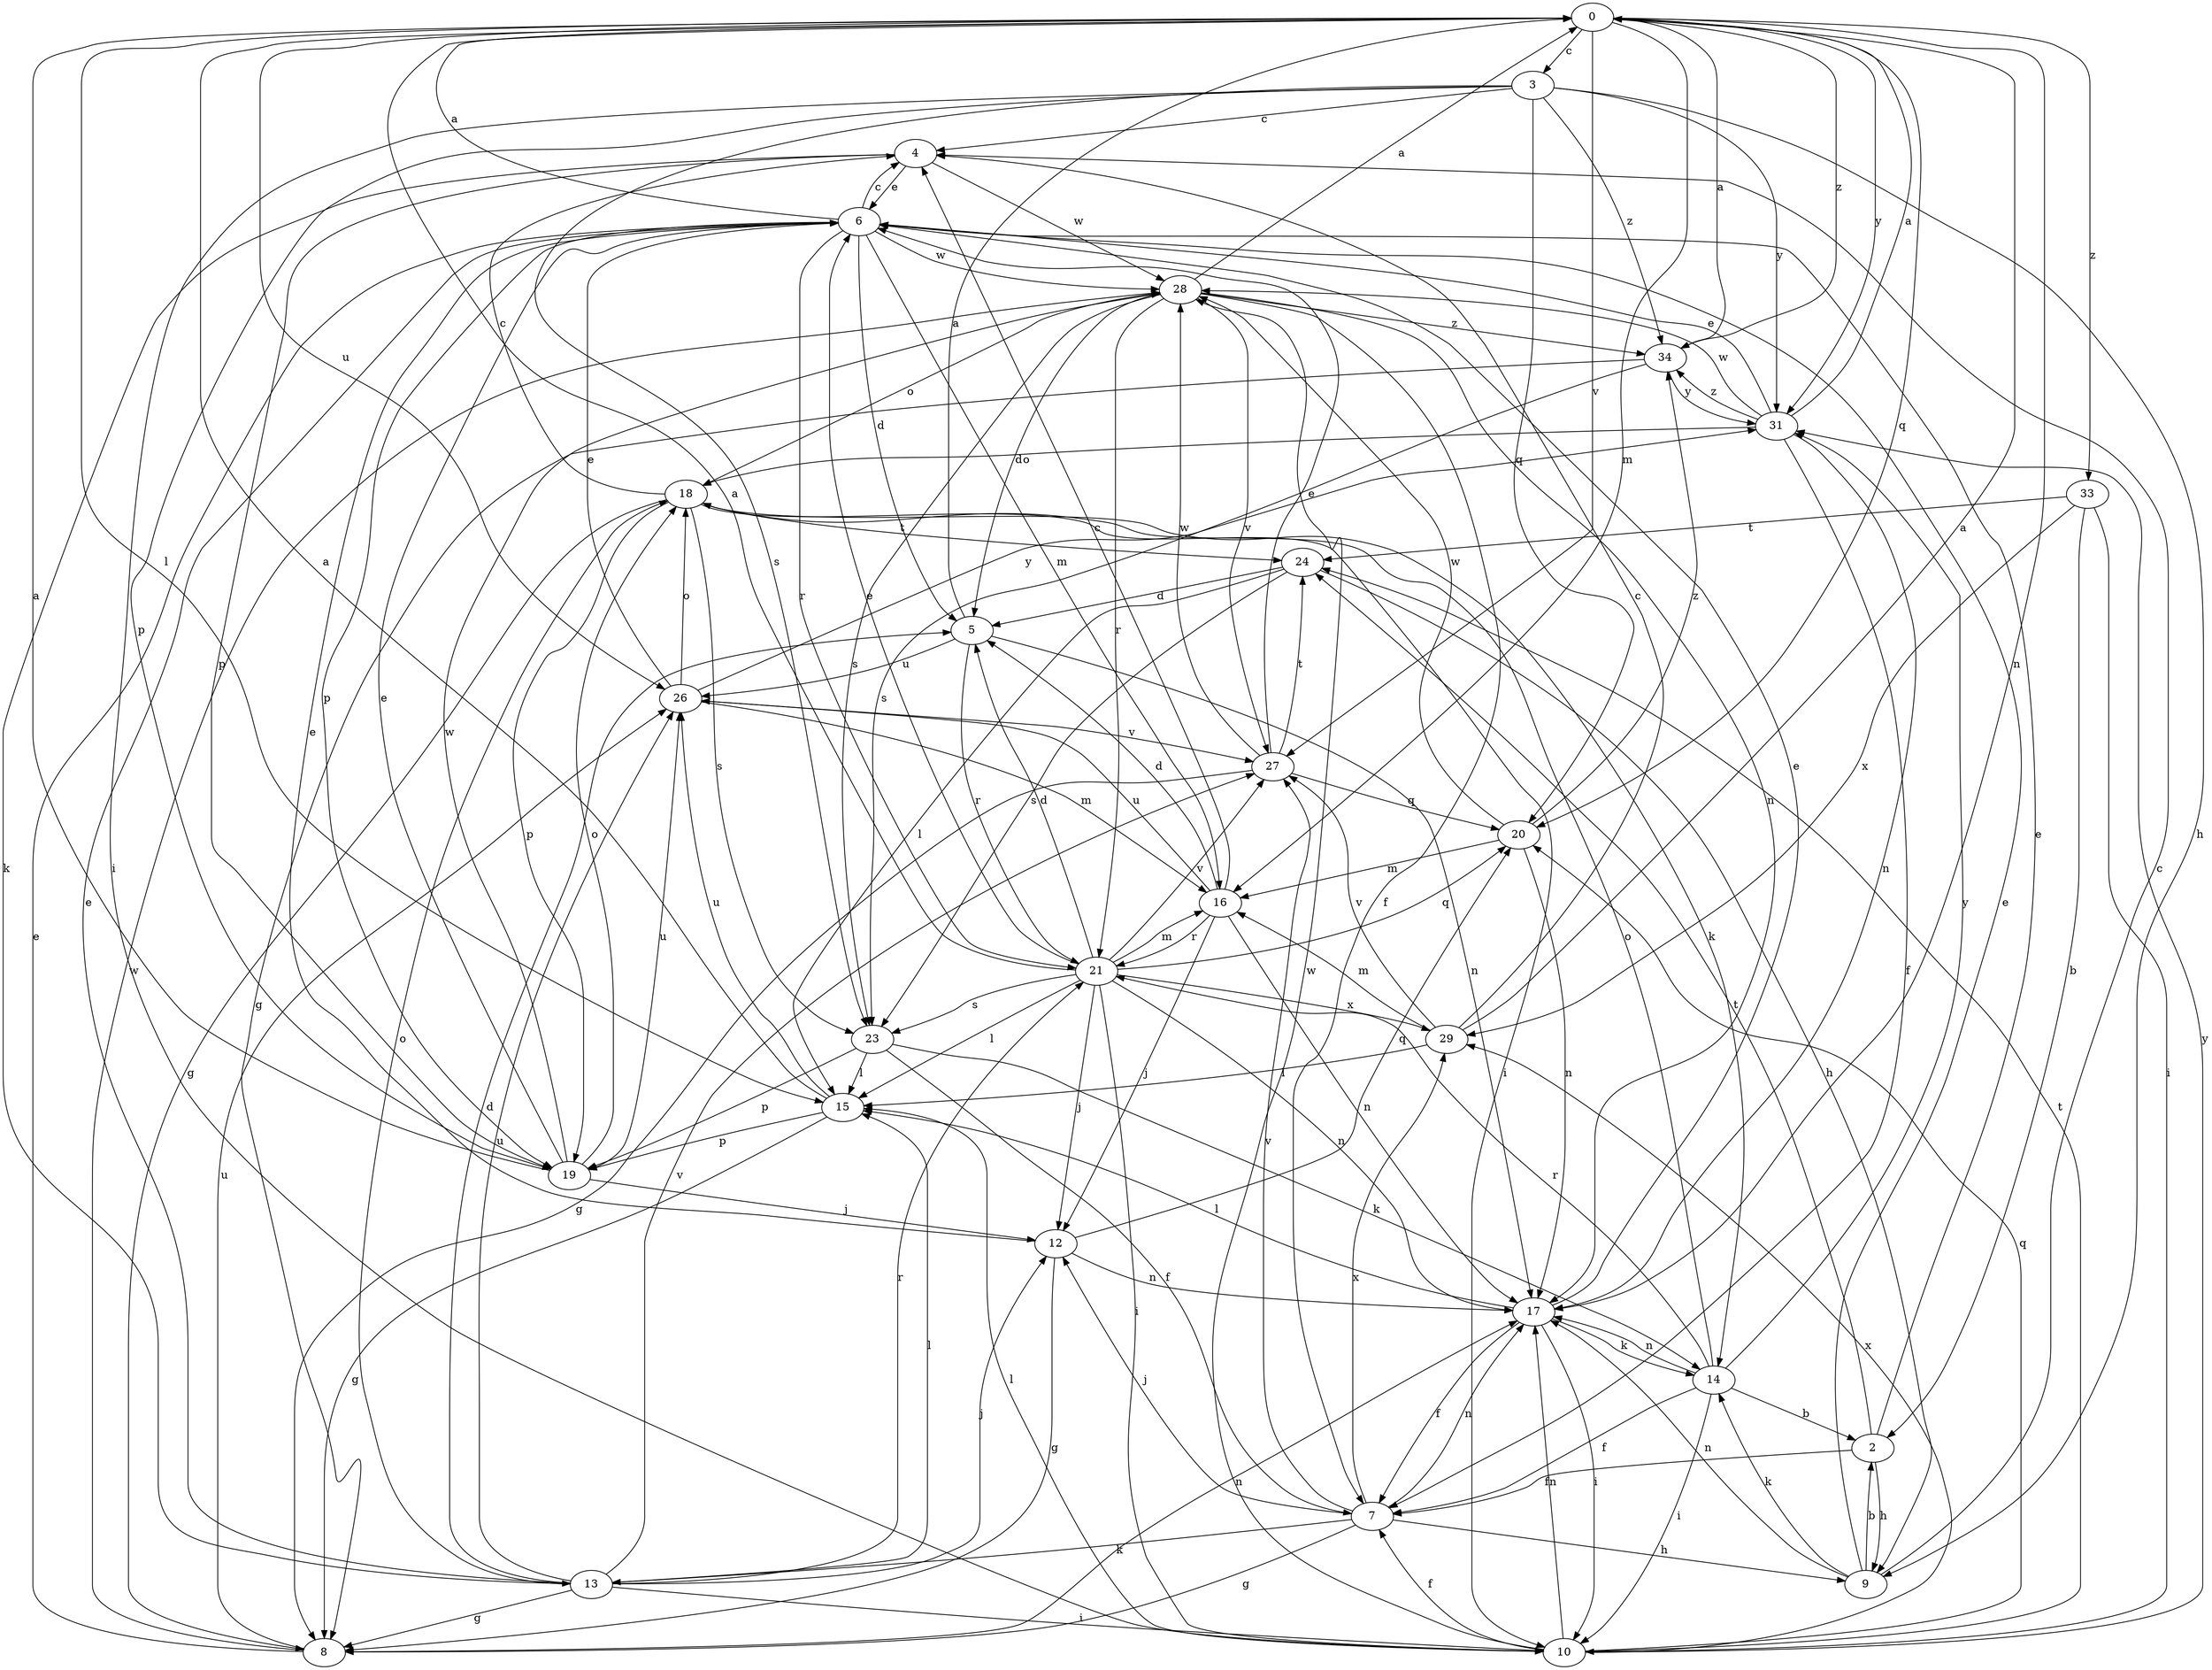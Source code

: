 strict digraph  {
0;
2;
3;
4;
5;
6;
7;
8;
9;
10;
12;
13;
14;
15;
16;
17;
18;
19;
20;
21;
23;
24;
26;
27;
28;
29;
31;
33;
34;
0 -> 3  [label=c];
0 -> 15  [label=l];
0 -> 16  [label=m];
0 -> 17  [label=n];
0 -> 20  [label=q];
0 -> 26  [label=u];
0 -> 27  [label=v];
0 -> 31  [label=y];
0 -> 33  [label=z];
0 -> 34  [label=z];
2 -> 6  [label=e];
2 -> 7  [label=f];
2 -> 9  [label=h];
2 -> 24  [label=t];
3 -> 4  [label=c];
3 -> 9  [label=h];
3 -> 10  [label=i];
3 -> 19  [label=p];
3 -> 20  [label=q];
3 -> 23  [label=s];
3 -> 31  [label=y];
3 -> 34  [label=z];
4 -> 6  [label=e];
4 -> 13  [label=k];
4 -> 19  [label=p];
4 -> 28  [label=w];
5 -> 0  [label=a];
5 -> 17  [label=n];
5 -> 21  [label=r];
5 -> 26  [label=u];
6 -> 0  [label=a];
6 -> 4  [label=c];
6 -> 5  [label=d];
6 -> 16  [label=m];
6 -> 19  [label=p];
6 -> 21  [label=r];
6 -> 28  [label=w];
7 -> 8  [label=g];
7 -> 9  [label=h];
7 -> 12  [label=j];
7 -> 13  [label=k];
7 -> 17  [label=n];
7 -> 27  [label=v];
7 -> 29  [label=x];
8 -> 6  [label=e];
8 -> 17  [label=n];
8 -> 26  [label=u];
8 -> 28  [label=w];
9 -> 2  [label=b];
9 -> 4  [label=c];
9 -> 6  [label=e];
9 -> 14  [label=k];
9 -> 17  [label=n];
10 -> 7  [label=f];
10 -> 15  [label=l];
10 -> 17  [label=n];
10 -> 20  [label=q];
10 -> 24  [label=t];
10 -> 28  [label=w];
10 -> 29  [label=x];
10 -> 31  [label=y];
12 -> 6  [label=e];
12 -> 8  [label=g];
12 -> 17  [label=n];
12 -> 20  [label=q];
13 -> 5  [label=d];
13 -> 6  [label=e];
13 -> 8  [label=g];
13 -> 10  [label=i];
13 -> 12  [label=j];
13 -> 15  [label=l];
13 -> 18  [label=o];
13 -> 21  [label=r];
13 -> 26  [label=u];
13 -> 27  [label=v];
14 -> 2  [label=b];
14 -> 7  [label=f];
14 -> 10  [label=i];
14 -> 17  [label=n];
14 -> 18  [label=o];
14 -> 21  [label=r];
14 -> 31  [label=y];
15 -> 0  [label=a];
15 -> 8  [label=g];
15 -> 19  [label=p];
15 -> 26  [label=u];
16 -> 4  [label=c];
16 -> 5  [label=d];
16 -> 12  [label=j];
16 -> 17  [label=n];
16 -> 21  [label=r];
16 -> 26  [label=u];
17 -> 6  [label=e];
17 -> 7  [label=f];
17 -> 10  [label=i];
17 -> 14  [label=k];
17 -> 15  [label=l];
18 -> 4  [label=c];
18 -> 8  [label=g];
18 -> 10  [label=i];
18 -> 14  [label=k];
18 -> 19  [label=p];
18 -> 23  [label=s];
18 -> 24  [label=t];
19 -> 0  [label=a];
19 -> 6  [label=e];
19 -> 12  [label=j];
19 -> 18  [label=o];
19 -> 26  [label=u];
19 -> 28  [label=w];
20 -> 16  [label=m];
20 -> 17  [label=n];
20 -> 28  [label=w];
20 -> 34  [label=z];
21 -> 0  [label=a];
21 -> 5  [label=d];
21 -> 6  [label=e];
21 -> 10  [label=i];
21 -> 12  [label=j];
21 -> 15  [label=l];
21 -> 16  [label=m];
21 -> 17  [label=n];
21 -> 20  [label=q];
21 -> 23  [label=s];
21 -> 27  [label=v];
21 -> 29  [label=x];
23 -> 7  [label=f];
23 -> 14  [label=k];
23 -> 15  [label=l];
23 -> 19  [label=p];
24 -> 5  [label=d];
24 -> 9  [label=h];
24 -> 15  [label=l];
24 -> 23  [label=s];
26 -> 6  [label=e];
26 -> 16  [label=m];
26 -> 18  [label=o];
26 -> 27  [label=v];
26 -> 31  [label=y];
27 -> 6  [label=e];
27 -> 8  [label=g];
27 -> 20  [label=q];
27 -> 24  [label=t];
27 -> 28  [label=w];
28 -> 0  [label=a];
28 -> 5  [label=d];
28 -> 7  [label=f];
28 -> 17  [label=n];
28 -> 18  [label=o];
28 -> 21  [label=r];
28 -> 23  [label=s];
28 -> 27  [label=v];
28 -> 34  [label=z];
29 -> 0  [label=a];
29 -> 4  [label=c];
29 -> 15  [label=l];
29 -> 16  [label=m];
29 -> 27  [label=v];
31 -> 0  [label=a];
31 -> 6  [label=e];
31 -> 7  [label=f];
31 -> 17  [label=n];
31 -> 18  [label=o];
31 -> 28  [label=w];
31 -> 34  [label=z];
33 -> 2  [label=b];
33 -> 10  [label=i];
33 -> 24  [label=t];
33 -> 29  [label=x];
34 -> 0  [label=a];
34 -> 8  [label=g];
34 -> 23  [label=s];
34 -> 31  [label=y];
}
